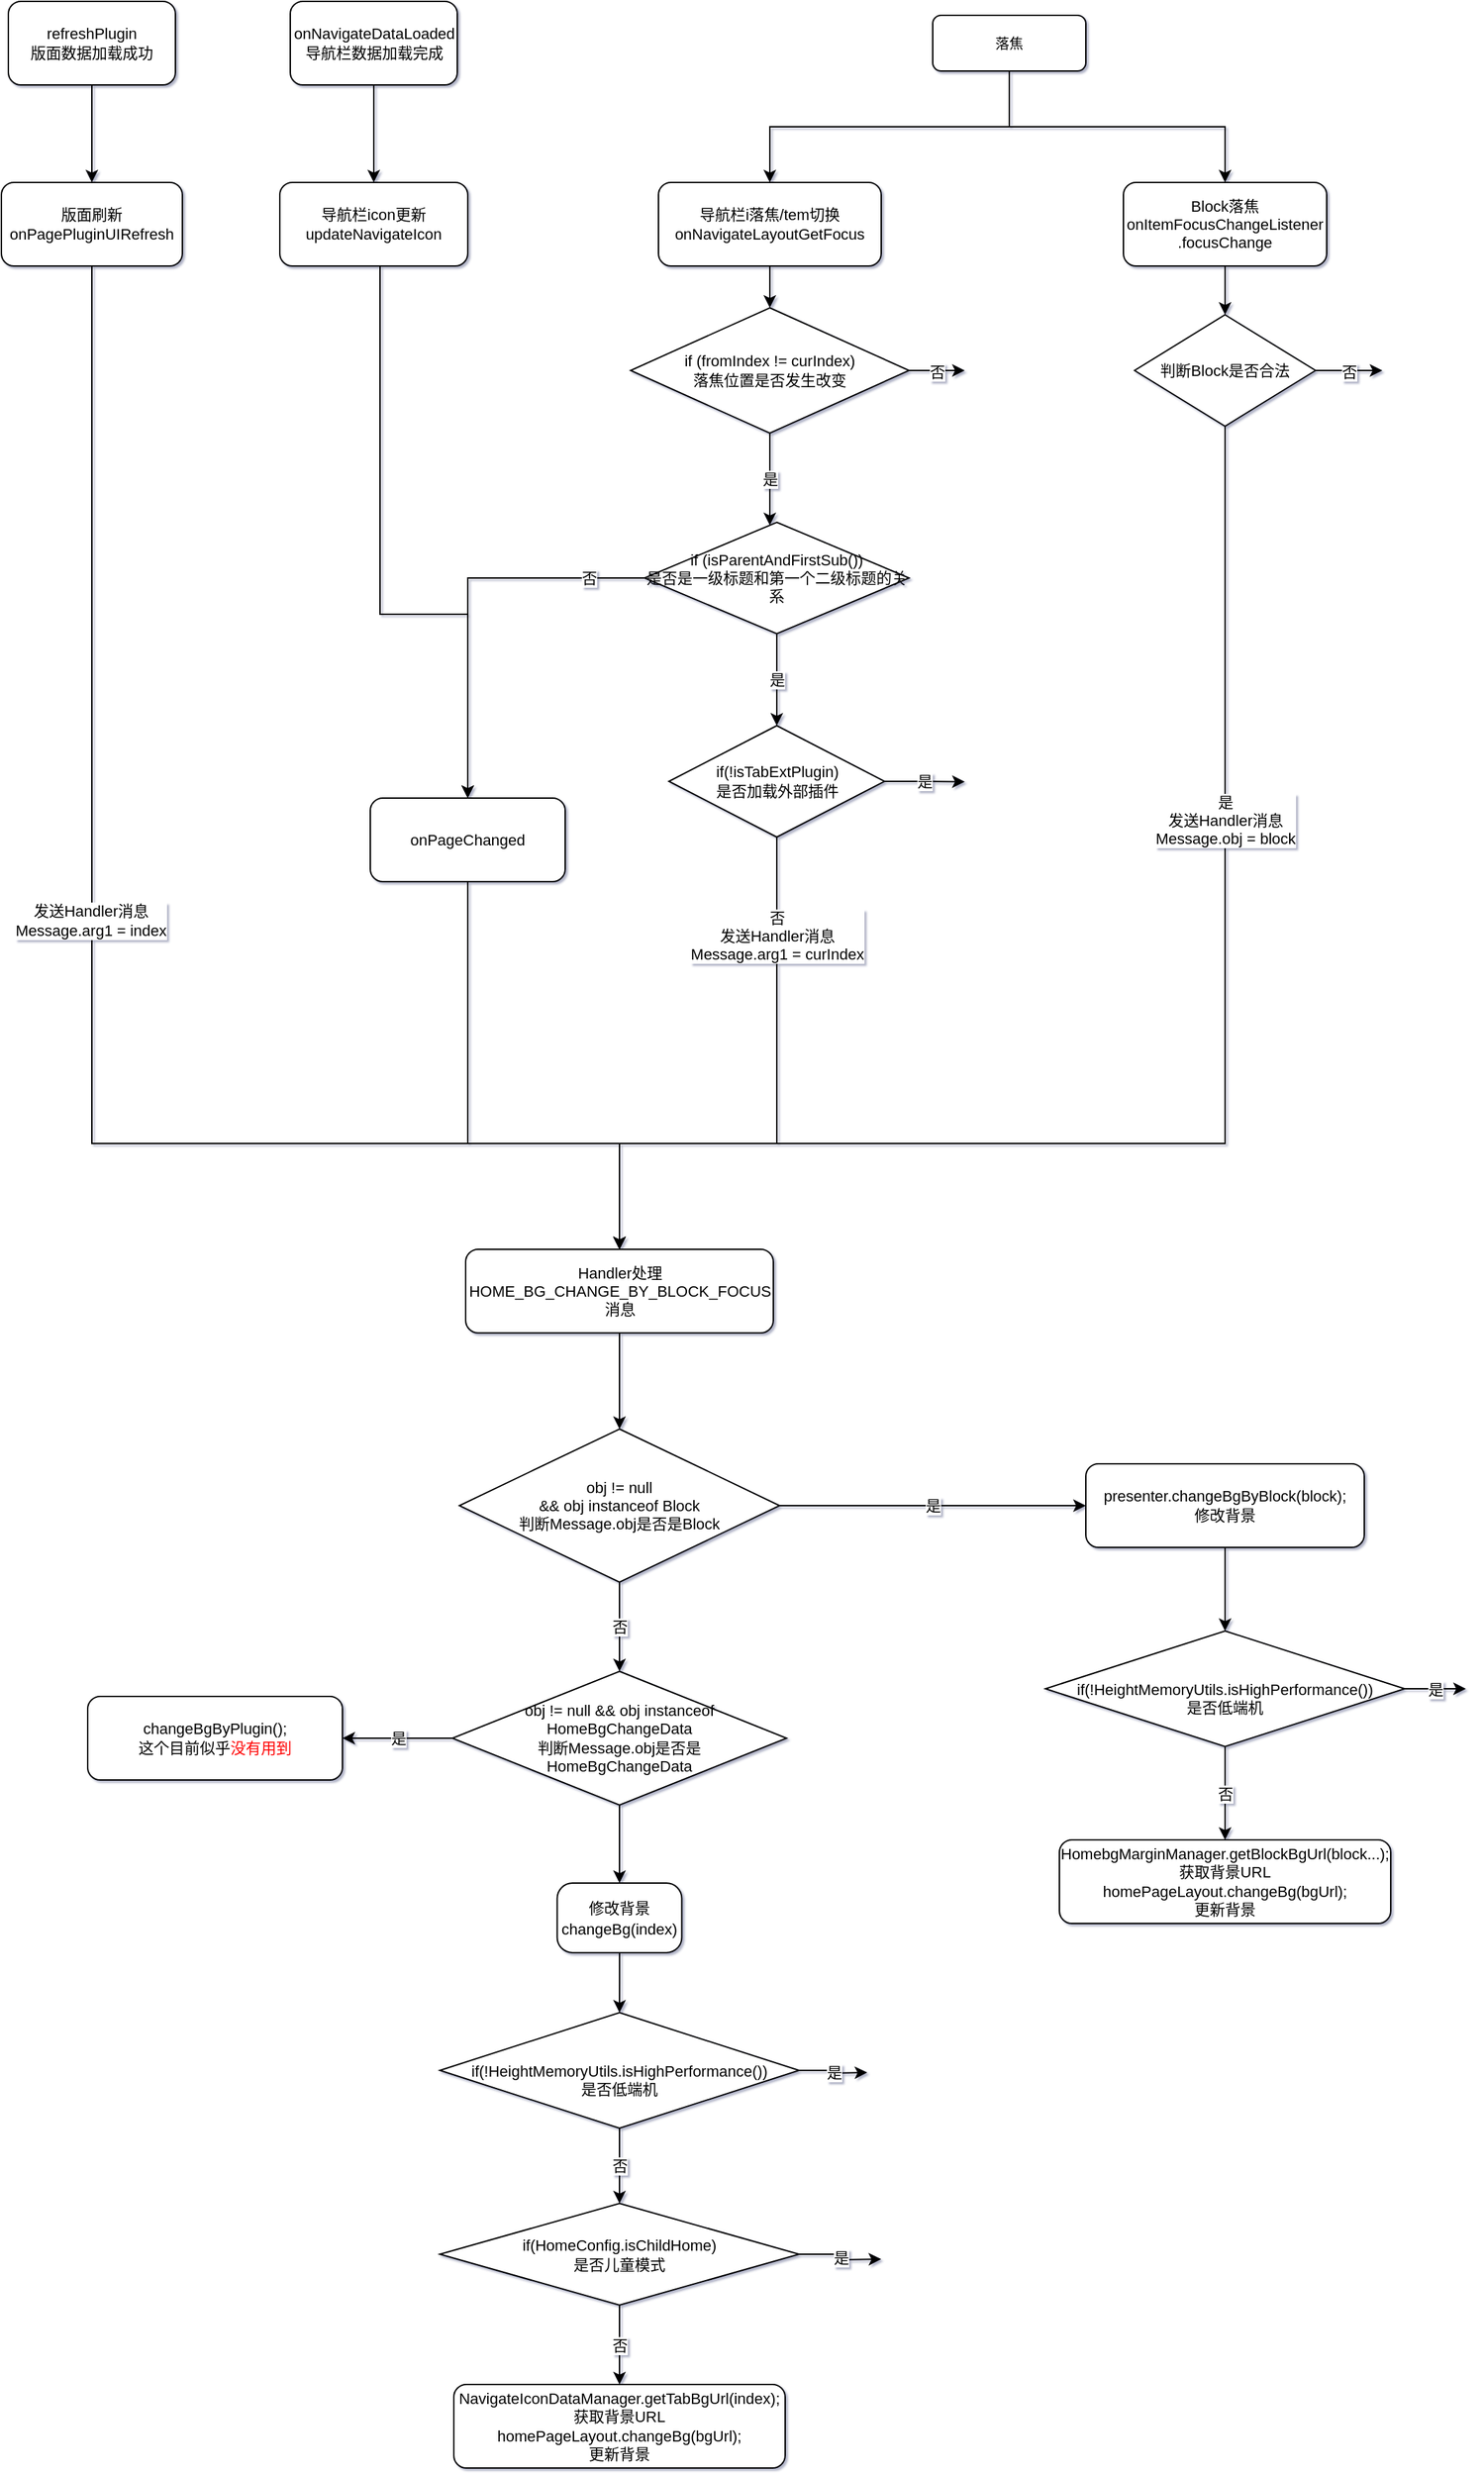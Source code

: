 <mxfile version="15.5.0" type="github">
  <diagram id="MRh8dGVyVaAy5fcaT8k8" name="Page-1">
    <mxGraphModel dx="4530" dy="2124" grid="1" gridSize="10" guides="1" tooltips="1" connect="1" arrows="1" fold="1" page="1" pageScale="1" pageWidth="690" pageHeight="980" math="0" shadow="1">
      <root>
        <mxCell id="0" />
        <mxCell id="1" parent="0" />
        <mxCell id="U5Bep6wKffa9dp4y0ZwY-61" value="是" style="edgeStyle=orthogonalEdgeStyle;rounded=0;orthogonalLoop=1;jettySize=auto;html=1;entryX=0;entryY=0.5;entryDx=0;entryDy=0;fontSize=11;" edge="1" parent="1" source="6VSO4FYevupdve8CXnyG-3" target="U5Bep6wKffa9dp4y0ZwY-60">
          <mxGeometry relative="1" as="geometry" />
        </mxCell>
        <mxCell id="U5Bep6wKffa9dp4y0ZwY-67" value="否" style="edgeStyle=orthogonalEdgeStyle;rounded=0;orthogonalLoop=1;jettySize=auto;html=1;entryX=0.5;entryY=0;entryDx=0;entryDy=0;fontSize=11;fontColor=#000000;" edge="1" parent="1" source="6VSO4FYevupdve8CXnyG-3" target="U5Bep6wKffa9dp4y0ZwY-62">
          <mxGeometry relative="1" as="geometry" />
        </mxCell>
        <mxCell id="6VSO4FYevupdve8CXnyG-3" value="obj != null &lt;br&gt;&amp;amp;&amp;amp; obj instanceof Block&lt;br&gt;判断Message.obj是否是Block" style="strokeWidth=1;html=1;shape=mxgraph.flowchart.decision;whiteSpace=wrap;shadow=0;sketch=0;fontSize=11;" parent="1" vertex="1">
          <mxGeometry x="57" y="1195" width="230" height="110" as="geometry" />
        </mxCell>
        <mxCell id="U5Bep6wKffa9dp4y0ZwY-22" style="edgeStyle=orthogonalEdgeStyle;rounded=0;orthogonalLoop=1;jettySize=auto;html=1;entryX=0.5;entryY=0;entryDx=0;entryDy=0;fontSize=11;" edge="1" parent="1" source="B0KQMfuUmQHjHjp3Nqz5-1" target="U5Bep6wKffa9dp4y0ZwY-21">
          <mxGeometry relative="1" as="geometry" />
        </mxCell>
        <mxCell id="B0KQMfuUmQHjHjp3Nqz5-1" value="&lt;font style=&quot;font-size: 11px&quot;&gt;导航栏i落焦/tem切换onNavigateLayoutGetFocus&lt;/font&gt;" style="rounded=1;whiteSpace=wrap;html=1;fontSize=11;" parent="1" vertex="1">
          <mxGeometry x="200" y="300" width="160" height="60" as="geometry" />
        </mxCell>
        <mxCell id="U5Bep6wKffa9dp4y0ZwY-49" style="edgeStyle=orthogonalEdgeStyle;rounded=0;orthogonalLoop=1;jettySize=auto;html=1;entryX=0.5;entryY=0;entryDx=0;entryDy=0;fontSize=11;" edge="1" parent="1" source="B0KQMfuUmQHjHjp3Nqz5-2" target="U5Bep6wKffa9dp4y0ZwY-48">
          <mxGeometry relative="1" as="geometry" />
        </mxCell>
        <mxCell id="B0KQMfuUmQHjHjp3Nqz5-2" value="&lt;font&gt;&lt;span style=&quot;font-size: 11px&quot;&gt;修改背景&lt;/span&gt;&lt;br&gt;&lt;span style=&quot;font-size: 11px&quot;&gt;changeBg(index)&lt;/span&gt;&lt;br&gt;&lt;/font&gt;" style="rounded=1;whiteSpace=wrap;html=1;strokeWidth=1;arcSize=22;" parent="1" vertex="1">
          <mxGeometry x="127.25" y="1521" width="89.5" height="50" as="geometry" />
        </mxCell>
        <mxCell id="U5Bep6wKffa9dp4y0ZwY-44" style="edgeStyle=orthogonalEdgeStyle;rounded=0;orthogonalLoop=1;jettySize=auto;html=1;fontSize=11;entryX=0.5;entryY=0;entryDx=0;entryDy=0;" edge="1" parent="1" source="U5Bep6wKffa9dp4y0ZwY-1" target="U5Bep6wKffa9dp4y0ZwY-42">
          <mxGeometry relative="1" as="geometry">
            <mxPoint x="607" y="390" as="targetPoint" />
          </mxGeometry>
        </mxCell>
        <mxCell id="U5Bep6wKffa9dp4y0ZwY-1" value="&lt;font style=&quot;font-size: 11px&quot;&gt;Block落焦onItemFocusChangeListener&lt;br&gt;.focusChange&lt;/font&gt;" style="rounded=1;whiteSpace=wrap;html=1;fontSize=11;" vertex="1" parent="1">
          <mxGeometry x="534" y="300" width="146" height="60" as="geometry" />
        </mxCell>
        <mxCell id="U5Bep6wKffa9dp4y0ZwY-3" style="edgeStyle=orthogonalEdgeStyle;rounded=0;orthogonalLoop=1;jettySize=auto;html=1;entryX=0.5;entryY=0;entryDx=0;entryDy=0;fontSize=18;" edge="1" parent="1" source="U5Bep6wKffa9dp4y0ZwY-2" target="B0KQMfuUmQHjHjp3Nqz5-1">
          <mxGeometry relative="1" as="geometry">
            <Array as="points">
              <mxPoint x="452" y="260" />
              <mxPoint x="280" y="260" />
            </Array>
          </mxGeometry>
        </mxCell>
        <mxCell id="U5Bep6wKffa9dp4y0ZwY-41" style="edgeStyle=orthogonalEdgeStyle;rounded=0;orthogonalLoop=1;jettySize=auto;html=1;entryX=0.5;entryY=0;entryDx=0;entryDy=0;fontSize=11;" edge="1" parent="1" source="U5Bep6wKffa9dp4y0ZwY-2" target="U5Bep6wKffa9dp4y0ZwY-1">
          <mxGeometry relative="1" as="geometry">
            <Array as="points">
              <mxPoint x="452" y="260" />
              <mxPoint x="607" y="260" />
            </Array>
          </mxGeometry>
        </mxCell>
        <mxCell id="U5Bep6wKffa9dp4y0ZwY-2" value="&lt;font style=&quot;font-size: 10px&quot;&gt;落焦&lt;/font&gt;" style="rounded=1;whiteSpace=wrap;html=1;" vertex="1" parent="1">
          <mxGeometry x="397" y="180" width="110" height="40" as="geometry" />
        </mxCell>
        <mxCell id="U5Bep6wKffa9dp4y0ZwY-9" style="edgeStyle=orthogonalEdgeStyle;rounded=0;orthogonalLoop=1;jettySize=auto;html=1;fontSize=11;exitX=0.5;exitY=1;exitDx=0;exitDy=0;" edge="1" parent="1" source="U5Bep6wKffa9dp4y0ZwY-11" target="U5Bep6wKffa9dp4y0ZwY-13">
          <mxGeometry relative="1" as="geometry">
            <Array as="points">
              <mxPoint x="63" y="990" />
              <mxPoint x="172" y="990" />
            </Array>
          </mxGeometry>
        </mxCell>
        <mxCell id="U5Bep6wKffa9dp4y0ZwY-19" style="edgeStyle=orthogonalEdgeStyle;rounded=0;orthogonalLoop=1;jettySize=auto;html=1;entryX=0.5;entryY=0;entryDx=0;entryDy=0;fontSize=11;" edge="1" parent="1" source="U5Bep6wKffa9dp4y0ZwY-8" target="U5Bep6wKffa9dp4y0ZwY-11">
          <mxGeometry relative="1" as="geometry">
            <Array as="points">
              <mxPoint y="610" />
              <mxPoint x="63" y="610" />
            </Array>
          </mxGeometry>
        </mxCell>
        <mxCell id="U5Bep6wKffa9dp4y0ZwY-8" value="&lt;font style=&quot;font-size: 11px&quot;&gt;导航栏icon更新updateNavigateIcon&lt;/font&gt;" style="rounded=1;whiteSpace=wrap;html=1;fontSize=11;" vertex="1" parent="1">
          <mxGeometry x="-72" y="300" width="135" height="60" as="geometry" />
        </mxCell>
        <mxCell id="U5Bep6wKffa9dp4y0ZwY-11" value="&lt;font style=&quot;font-size: 11px;&quot;&gt;onPageChanged&lt;/font&gt;" style="rounded=1;whiteSpace=wrap;html=1;fontSize=11;" vertex="1" parent="1">
          <mxGeometry x="-7" y="742" width="140" height="60" as="geometry" />
        </mxCell>
        <mxCell id="U5Bep6wKffa9dp4y0ZwY-27" style="edgeStyle=orthogonalEdgeStyle;rounded=0;orthogonalLoop=1;jettySize=auto;html=1;fontSize=11;entryX=0.5;entryY=0;entryDx=0;entryDy=0;" edge="1" parent="1" source="U5Bep6wKffa9dp4y0ZwY-12" target="U5Bep6wKffa9dp4y0ZwY-13">
          <mxGeometry relative="1" as="geometry">
            <mxPoint x="61" y="990" as="targetPoint" />
            <Array as="points">
              <mxPoint x="-207" y="990" />
              <mxPoint x="172" y="990" />
            </Array>
          </mxGeometry>
        </mxCell>
        <mxCell id="U5Bep6wKffa9dp4y0ZwY-36" value="发送Handler消息&lt;br&gt;Message.arg1 = index" style="edgeLabel;html=1;align=center;verticalAlign=middle;resizable=0;points=[];fontSize=11;" vertex="1" connectable="0" parent="U5Bep6wKffa9dp4y0ZwY-27">
          <mxGeometry x="-0.135" y="-1" relative="1" as="geometry">
            <mxPoint as="offset" />
          </mxGeometry>
        </mxCell>
        <mxCell id="U5Bep6wKffa9dp4y0ZwY-12" value="版面刷新&lt;br&gt;onPagePluginUIRefresh" style="rounded=1;whiteSpace=wrap;html=1;fontSize=11;strokeWidth=1;" vertex="1" parent="1">
          <mxGeometry x="-272" y="300" width="130" height="60" as="geometry" />
        </mxCell>
        <mxCell id="U5Bep6wKffa9dp4y0ZwY-47" style="edgeStyle=orthogonalEdgeStyle;rounded=0;orthogonalLoop=1;jettySize=auto;html=1;entryX=0.5;entryY=0;entryDx=0;entryDy=0;entryPerimeter=0;fontSize=11;" edge="1" parent="1" source="U5Bep6wKffa9dp4y0ZwY-13" target="6VSO4FYevupdve8CXnyG-3">
          <mxGeometry relative="1" as="geometry" />
        </mxCell>
        <mxCell id="U5Bep6wKffa9dp4y0ZwY-13" value="&lt;span style=&quot;background-color: rgb(255 , 255 , 255)&quot;&gt;Handler处理HOME_BG_CHANGE_BY_BLOCK_FOCUS消息&lt;/span&gt;" style="rounded=1;whiteSpace=wrap;html=1;fontSize=11;strokeWidth=1;" vertex="1" parent="1">
          <mxGeometry x="61.5" y="1066" width="221" height="60" as="geometry" />
        </mxCell>
        <mxCell id="U5Bep6wKffa9dp4y0ZwY-25" value="是" style="edgeStyle=orthogonalEdgeStyle;rounded=0;orthogonalLoop=1;jettySize=auto;html=1;fontSize=11;" edge="1" parent="1" source="U5Bep6wKffa9dp4y0ZwY-21" target="U5Bep6wKffa9dp4y0ZwY-23">
          <mxGeometry relative="1" as="geometry">
            <Array as="points">
              <mxPoint x="280" y="500" />
              <mxPoint x="280" y="500" />
            </Array>
          </mxGeometry>
        </mxCell>
        <mxCell id="U5Bep6wKffa9dp4y0ZwY-26" value="否" style="edgeStyle=orthogonalEdgeStyle;rounded=0;orthogonalLoop=1;jettySize=auto;html=1;fontSize=11;" edge="1" parent="1" source="U5Bep6wKffa9dp4y0ZwY-21">
          <mxGeometry relative="1" as="geometry">
            <mxPoint x="420" y="435" as="targetPoint" />
          </mxGeometry>
        </mxCell>
        <mxCell id="U5Bep6wKffa9dp4y0ZwY-21" value="if (fromIndex != curIndex)&lt;br&gt;落焦位置是否发生改变" style="rhombus;whiteSpace=wrap;html=1;fontSize=11;strokeWidth=1;" vertex="1" parent="1">
          <mxGeometry x="180" y="390" width="200" height="90" as="geometry" />
        </mxCell>
        <mxCell id="U5Bep6wKffa9dp4y0ZwY-29" value="是" style="edgeStyle=orthogonalEdgeStyle;rounded=0;orthogonalLoop=1;jettySize=auto;html=1;fontSize=11;entryX=0.5;entryY=0;entryDx=0;entryDy=0;" edge="1" parent="1" source="U5Bep6wKffa9dp4y0ZwY-23" target="U5Bep6wKffa9dp4y0ZwY-30">
          <mxGeometry relative="1" as="geometry">
            <mxPoint x="285" y="730" as="targetPoint" />
            <Array as="points" />
          </mxGeometry>
        </mxCell>
        <mxCell id="U5Bep6wKffa9dp4y0ZwY-34" value="否" style="edgeStyle=orthogonalEdgeStyle;rounded=0;orthogonalLoop=1;jettySize=auto;html=1;entryX=0.5;entryY=0;entryDx=0;entryDy=0;fontSize=11;" edge="1" parent="1" source="U5Bep6wKffa9dp4y0ZwY-23" target="U5Bep6wKffa9dp4y0ZwY-11">
          <mxGeometry x="-0.719" relative="1" as="geometry">
            <mxPoint as="offset" />
          </mxGeometry>
        </mxCell>
        <mxCell id="U5Bep6wKffa9dp4y0ZwY-23" value="if (isParentAndFirstSub())&lt;br&gt;是否是一级标题和第一个二级标题的关系" style="rhombus;whiteSpace=wrap;html=1;fontSize=11;strokeWidth=1;" vertex="1" parent="1">
          <mxGeometry x="190" y="544" width="190" height="80" as="geometry" />
        </mxCell>
        <mxCell id="U5Bep6wKffa9dp4y0ZwY-31" value="否&lt;br&gt;发送Handler消息&lt;br&gt;Message.arg1 =&amp;nbsp;curIndex" style="edgeStyle=orthogonalEdgeStyle;rounded=0;orthogonalLoop=1;jettySize=auto;html=1;entryX=0.5;entryY=0;entryDx=0;entryDy=0;fontSize=11;" edge="1" parent="1">
          <mxGeometry x="-0.658" relative="1" as="geometry">
            <mxPoint x="285" y="770" as="sourcePoint" />
            <mxPoint x="172" y="1066" as="targetPoint" />
            <Array as="points">
              <mxPoint x="285" y="990" />
              <mxPoint x="172" y="990" />
            </Array>
            <mxPoint y="1" as="offset" />
          </mxGeometry>
        </mxCell>
        <mxCell id="U5Bep6wKffa9dp4y0ZwY-33" value="是" style="edgeStyle=orthogonalEdgeStyle;rounded=0;orthogonalLoop=1;jettySize=auto;html=1;exitX=1;exitY=0.5;exitDx=0;exitDy=0;fontSize=11;" edge="1" parent="1" source="U5Bep6wKffa9dp4y0ZwY-30">
          <mxGeometry relative="1" as="geometry">
            <mxPoint x="420" y="730.294" as="targetPoint" />
          </mxGeometry>
        </mxCell>
        <mxCell id="U5Bep6wKffa9dp4y0ZwY-30" value="if(!isTabExtPlugin)&lt;br&gt;是否加载外部插件" style="rhombus;whiteSpace=wrap;html=1;fontSize=11;strokeWidth=1;" vertex="1" parent="1">
          <mxGeometry x="207.5" y="690" width="155" height="80" as="geometry" />
        </mxCell>
        <mxCell id="U5Bep6wKffa9dp4y0ZwY-38" style="edgeStyle=orthogonalEdgeStyle;rounded=0;orthogonalLoop=1;jettySize=auto;html=1;entryX=0.5;entryY=0;entryDx=0;entryDy=0;fontSize=11;" edge="1" parent="1" source="U5Bep6wKffa9dp4y0ZwY-37" target="U5Bep6wKffa9dp4y0ZwY-8">
          <mxGeometry relative="1" as="geometry" />
        </mxCell>
        <mxCell id="U5Bep6wKffa9dp4y0ZwY-37" value="onNavigateDataLoaded&lt;br&gt;导航栏数据加载完成" style="rounded=1;whiteSpace=wrap;html=1;fontSize=11;strokeWidth=1;" vertex="1" parent="1">
          <mxGeometry x="-64.5" y="170" width="120" height="60" as="geometry" />
        </mxCell>
        <mxCell id="U5Bep6wKffa9dp4y0ZwY-40" style="edgeStyle=orthogonalEdgeStyle;rounded=0;orthogonalLoop=1;jettySize=auto;html=1;entryX=0.5;entryY=0;entryDx=0;entryDy=0;fontSize=11;" edge="1" parent="1" source="U5Bep6wKffa9dp4y0ZwY-39" target="U5Bep6wKffa9dp4y0ZwY-12">
          <mxGeometry relative="1" as="geometry" />
        </mxCell>
        <mxCell id="U5Bep6wKffa9dp4y0ZwY-39" value="refreshPlugin&lt;br&gt;版面数据加载成功" style="rounded=1;whiteSpace=wrap;html=1;fontSize=11;strokeWidth=1;" vertex="1" parent="1">
          <mxGeometry x="-267" y="170" width="120" height="60" as="geometry" />
        </mxCell>
        <mxCell id="U5Bep6wKffa9dp4y0ZwY-43" value="否" style="edgeStyle=orthogonalEdgeStyle;rounded=0;orthogonalLoop=1;jettySize=auto;html=1;fontSize=11;" edge="1" parent="1" source="U5Bep6wKffa9dp4y0ZwY-42">
          <mxGeometry relative="1" as="geometry">
            <mxPoint x="720" y="435" as="targetPoint" />
          </mxGeometry>
        </mxCell>
        <mxCell id="U5Bep6wKffa9dp4y0ZwY-46" value="是&lt;br&gt;发送Handler消息&lt;br&gt;Message.obj = block" style="edgeStyle=orthogonalEdgeStyle;rounded=0;orthogonalLoop=1;jettySize=auto;html=1;entryX=0.5;entryY=0;entryDx=0;entryDy=0;fontSize=11;" edge="1" parent="1" source="U5Bep6wKffa9dp4y0ZwY-42" target="U5Bep6wKffa9dp4y0ZwY-13">
          <mxGeometry x="-0.449" relative="1" as="geometry">
            <Array as="points">
              <mxPoint x="607" y="990" />
              <mxPoint x="172" y="990" />
            </Array>
            <mxPoint as="offset" />
          </mxGeometry>
        </mxCell>
        <mxCell id="U5Bep6wKffa9dp4y0ZwY-42" value="判断Block是否合法" style="rhombus;whiteSpace=wrap;html=1;fontSize=11;strokeWidth=1;" vertex="1" parent="1">
          <mxGeometry x="542" y="395" width="130" height="80" as="geometry" />
        </mxCell>
        <mxCell id="U5Bep6wKffa9dp4y0ZwY-51" value="是" style="edgeStyle=orthogonalEdgeStyle;rounded=0;orthogonalLoop=1;jettySize=auto;html=1;fontSize=11;" edge="1" parent="1" source="U5Bep6wKffa9dp4y0ZwY-48">
          <mxGeometry relative="1" as="geometry">
            <mxPoint x="350" y="1657" as="targetPoint" />
          </mxGeometry>
        </mxCell>
        <mxCell id="U5Bep6wKffa9dp4y0ZwY-52" value="否" style="edgeStyle=orthogonalEdgeStyle;rounded=0;orthogonalLoop=1;jettySize=auto;html=1;fontSize=11;entryX=0.5;entryY=0;entryDx=0;entryDy=0;" edge="1" parent="1" source="U5Bep6wKffa9dp4y0ZwY-48" target="U5Bep6wKffa9dp4y0ZwY-53">
          <mxGeometry relative="1" as="geometry">
            <mxPoint x="171" y="1761" as="targetPoint" />
          </mxGeometry>
        </mxCell>
        <mxCell id="U5Bep6wKffa9dp4y0ZwY-48" value="&lt;br&gt;if(!HeightMemoryUtils.isHighPerformance())&lt;br&gt;是否低端机" style="rhombus;whiteSpace=wrap;html=1;fontSize=11;strokeWidth=1;" vertex="1" parent="1">
          <mxGeometry x="43" y="1614" width="258" height="83" as="geometry" />
        </mxCell>
        <mxCell id="U5Bep6wKffa9dp4y0ZwY-54" value="是" style="edgeStyle=orthogonalEdgeStyle;rounded=0;orthogonalLoop=1;jettySize=auto;html=1;fontSize=11;" edge="1" parent="1" source="U5Bep6wKffa9dp4y0ZwY-53">
          <mxGeometry relative="1" as="geometry">
            <mxPoint x="360" y="1791" as="targetPoint" />
          </mxGeometry>
        </mxCell>
        <mxCell id="U5Bep6wKffa9dp4y0ZwY-57" value="否" style="edgeStyle=orthogonalEdgeStyle;rounded=0;orthogonalLoop=1;jettySize=auto;html=1;entryX=0.5;entryY=0;entryDx=0;entryDy=0;fontSize=11;" edge="1" parent="1" source="U5Bep6wKffa9dp4y0ZwY-53" target="U5Bep6wKffa9dp4y0ZwY-56">
          <mxGeometry relative="1" as="geometry" />
        </mxCell>
        <mxCell id="U5Bep6wKffa9dp4y0ZwY-53" value="if(HomeConfig.isChildHome)&lt;br&gt;是否儿童模式" style="rhombus;whiteSpace=wrap;html=1;fontSize=11;strokeWidth=1;" vertex="1" parent="1">
          <mxGeometry x="43" y="1751" width="258" height="73" as="geometry" />
        </mxCell>
        <mxCell id="U5Bep6wKffa9dp4y0ZwY-56" value="NavigateIconDataManager.getTabBgUrl(index);&lt;br&gt;获取背景URL&lt;br&gt;homePageLayout.changeBg(bgUrl);&lt;br&gt;更新背景" style="rounded=1;whiteSpace=wrap;html=1;fontSize=11;strokeWidth=1;" vertex="1" parent="1">
          <mxGeometry x="53" y="1881" width="238" height="60" as="geometry" />
        </mxCell>
        <mxCell id="U5Bep6wKffa9dp4y0ZwY-71" style="edgeStyle=orthogonalEdgeStyle;rounded=0;orthogonalLoop=1;jettySize=auto;html=1;entryX=0.5;entryY=0;entryDx=0;entryDy=0;fontSize=11;fontColor=#000000;" edge="1" parent="1" source="U5Bep6wKffa9dp4y0ZwY-60" target="U5Bep6wKffa9dp4y0ZwY-69">
          <mxGeometry relative="1" as="geometry" />
        </mxCell>
        <mxCell id="U5Bep6wKffa9dp4y0ZwY-60" value="presenter.changeBgByBlock(block);&lt;br&gt;修改背景" style="rounded=1;whiteSpace=wrap;html=1;fontSize=11;strokeWidth=1;" vertex="1" parent="1">
          <mxGeometry x="507" y="1220" width="200" height="60" as="geometry" />
        </mxCell>
        <mxCell id="U5Bep6wKffa9dp4y0ZwY-64" value="&lt;font color=&quot;#000000&quot;&gt;是&lt;/font&gt;" style="edgeStyle=orthogonalEdgeStyle;rounded=0;orthogonalLoop=1;jettySize=auto;html=1;entryX=1;entryY=0.5;entryDx=0;entryDy=0;fontSize=11;fontColor=#FF0000;" edge="1" parent="1" source="U5Bep6wKffa9dp4y0ZwY-62" target="U5Bep6wKffa9dp4y0ZwY-63">
          <mxGeometry relative="1" as="geometry" />
        </mxCell>
        <mxCell id="U5Bep6wKffa9dp4y0ZwY-65" style="edgeStyle=orthogonalEdgeStyle;rounded=0;orthogonalLoop=1;jettySize=auto;html=1;entryX=0.5;entryY=0;entryDx=0;entryDy=0;fontSize=11;fontColor=#000000;" edge="1" parent="1" source="U5Bep6wKffa9dp4y0ZwY-62" target="B0KQMfuUmQHjHjp3Nqz5-2">
          <mxGeometry relative="1" as="geometry" />
        </mxCell>
        <mxCell id="U5Bep6wKffa9dp4y0ZwY-62" value="obj != null &amp;amp;&amp;amp; obj instanceof HomeBgChangeData&lt;br&gt;判断Message.obj是否是&lt;br&gt;HomeBgChangeData" style="rhombus;whiteSpace=wrap;html=1;fontSize=11;strokeWidth=1;" vertex="1" parent="1">
          <mxGeometry x="52" y="1369" width="240" height="96" as="geometry" />
        </mxCell>
        <mxCell id="U5Bep6wKffa9dp4y0ZwY-63" value="changeBgByPlugin();&lt;br&gt;这个目前似乎&lt;font color=&quot;#ff0000&quot;&gt;没有用到&lt;/font&gt;" style="rounded=1;whiteSpace=wrap;html=1;fontSize=11;strokeWidth=1;" vertex="1" parent="1">
          <mxGeometry x="-210" y="1387" width="183" height="60" as="geometry" />
        </mxCell>
        <mxCell id="U5Bep6wKffa9dp4y0ZwY-72" value="否" style="edgeStyle=orthogonalEdgeStyle;rounded=0;orthogonalLoop=1;jettySize=auto;html=1;entryX=0.5;entryY=0;entryDx=0;entryDy=0;fontSize=11;fontColor=#000000;" edge="1" parent="1" source="U5Bep6wKffa9dp4y0ZwY-69" target="U5Bep6wKffa9dp4y0ZwY-70">
          <mxGeometry relative="1" as="geometry" />
        </mxCell>
        <mxCell id="U5Bep6wKffa9dp4y0ZwY-73" value="是" style="edgeStyle=orthogonalEdgeStyle;rounded=0;orthogonalLoop=1;jettySize=auto;html=1;fontSize=11;fontColor=#000000;" edge="1" parent="1" source="U5Bep6wKffa9dp4y0ZwY-69">
          <mxGeometry relative="1" as="geometry">
            <mxPoint x="780" y="1381.5" as="targetPoint" />
          </mxGeometry>
        </mxCell>
        <mxCell id="U5Bep6wKffa9dp4y0ZwY-69" value="&lt;br&gt;if(!HeightMemoryUtils.isHighPerformance())&lt;br&gt;是否低端机" style="rhombus;whiteSpace=wrap;html=1;fontSize=11;strokeWidth=1;" vertex="1" parent="1">
          <mxGeometry x="478" y="1340" width="258" height="83" as="geometry" />
        </mxCell>
        <mxCell id="U5Bep6wKffa9dp4y0ZwY-70" value="HomebgMarginManager.getBlockBgUrl(block...);&lt;br&gt;获取背景URL&lt;br&gt;homePageLayout.changeBg(bgUrl);&lt;br&gt;更新背景" style="rounded=1;whiteSpace=wrap;html=1;fontSize=11;strokeWidth=1;" vertex="1" parent="1">
          <mxGeometry x="488" y="1490" width="238" height="60" as="geometry" />
        </mxCell>
      </root>
    </mxGraphModel>
  </diagram>
</mxfile>
